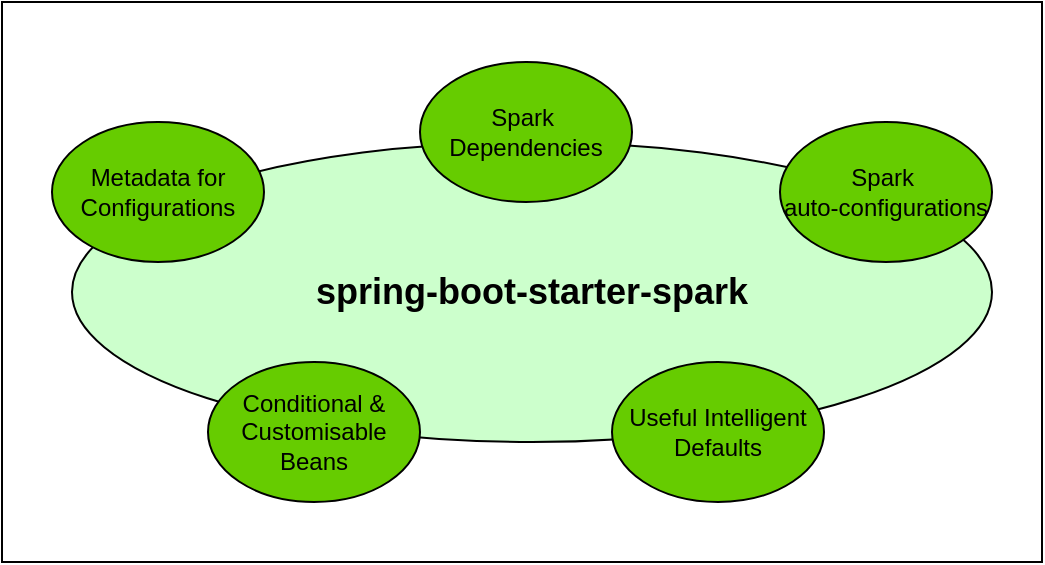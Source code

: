 <mxfile version="24.7.17">
  <diagram name="Page-1" id="_jYpc8udOmHERcSQWpAy">
    <mxGraphModel dx="1242" dy="801" grid="1" gridSize="10" guides="1" tooltips="1" connect="1" arrows="1" fold="1" page="1" pageScale="1" pageWidth="827" pageHeight="1169" math="0" shadow="0">
      <root>
        <mxCell id="0" />
        <mxCell id="1" parent="0" />
        <mxCell id="JxYXO2Y5Pcot8g5JDOVe-9" value="" style="rounded=0;whiteSpace=wrap;html=1;" vertex="1" parent="1">
          <mxGeometry x="180" y="90" width="520" height="280" as="geometry" />
        </mxCell>
        <mxCell id="JxYXO2Y5Pcot8g5JDOVe-8" value="" style="group" vertex="1" connectable="0" parent="1">
          <mxGeometry x="205" y="120" width="470" height="220" as="geometry" />
        </mxCell>
        <mxCell id="JxYXO2Y5Pcot8g5JDOVe-1" value="&lt;b&gt;&lt;font style=&quot;font-size: 18px;&quot;&gt;spring-boot-starter-&lt;/font&gt;&lt;/b&gt;&lt;b&gt;&lt;font style=&quot;font-size: 18px;&quot;&gt;spark&lt;/font&gt;&lt;/b&gt;" style="ellipse;whiteSpace=wrap;html=1;fillColor=#CCFFCC;" vertex="1" parent="JxYXO2Y5Pcot8g5JDOVe-8">
          <mxGeometry x="10" y="40" width="460" height="150" as="geometry" />
        </mxCell>
        <mxCell id="JxYXO2Y5Pcot8g5JDOVe-3" value="Spark&amp;nbsp;&lt;div&gt;Dependencies&lt;/div&gt;" style="ellipse;whiteSpace=wrap;html=1;fillColor=#66CC00;" vertex="1" parent="JxYXO2Y5Pcot8g5JDOVe-8">
          <mxGeometry x="184" width="106" height="70" as="geometry" />
        </mxCell>
        <mxCell id="JxYXO2Y5Pcot8g5JDOVe-4" value="Spark&amp;nbsp;&lt;div&gt;auto-configurations&lt;/div&gt;" style="ellipse;whiteSpace=wrap;html=1;fillColor=#66CC00;" vertex="1" parent="JxYXO2Y5Pcot8g5JDOVe-8">
          <mxGeometry x="364" y="30" width="106" height="70" as="geometry" />
        </mxCell>
        <mxCell id="JxYXO2Y5Pcot8g5JDOVe-5" value="Metadata for Configurations" style="ellipse;whiteSpace=wrap;html=1;fillColor=#66CC00;" vertex="1" parent="JxYXO2Y5Pcot8g5JDOVe-8">
          <mxGeometry y="30" width="106" height="70" as="geometry" />
        </mxCell>
        <mxCell id="JxYXO2Y5Pcot8g5JDOVe-6" value="Conditional &amp;amp; Customisable Beans" style="ellipse;whiteSpace=wrap;html=1;fillColor=#66CC00;" vertex="1" parent="JxYXO2Y5Pcot8g5JDOVe-8">
          <mxGeometry x="78" y="150" width="106" height="70" as="geometry" />
        </mxCell>
        <mxCell id="JxYXO2Y5Pcot8g5JDOVe-7" value="Useful Intelligent Defaults" style="ellipse;whiteSpace=wrap;html=1;fillColor=#66CC00;" vertex="1" parent="JxYXO2Y5Pcot8g5JDOVe-8">
          <mxGeometry x="280" y="150" width="106" height="70" as="geometry" />
        </mxCell>
      </root>
    </mxGraphModel>
  </diagram>
</mxfile>
